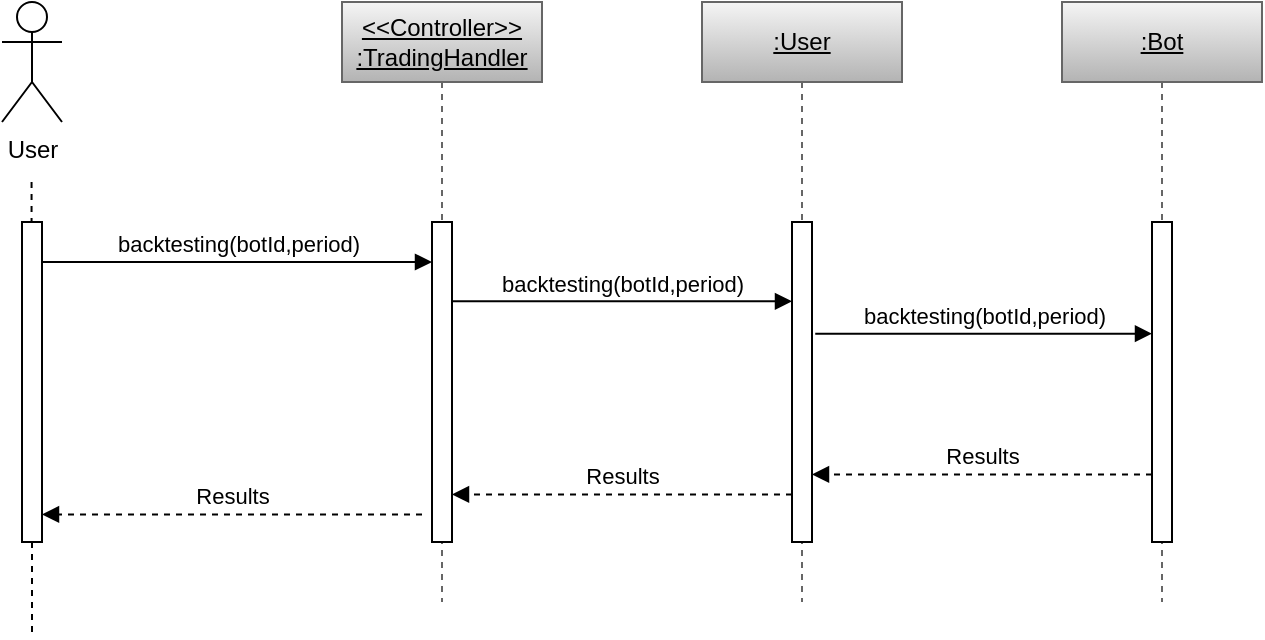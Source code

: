 <mxfile version="24.3.1" type="device">
  <diagram name="Page-1" id="I5t96b4TiOXWaufRZdwu">
    <mxGraphModel dx="618" dy="-137" grid="1" gridSize="10" guides="1" tooltips="1" connect="1" arrows="1" fold="1" page="1" pageScale="1" pageWidth="850" pageHeight="1100" math="0" shadow="0">
      <root>
        <mxCell id="0" />
        <mxCell id="1" parent="0" />
        <mxCell id="-sC2-57UeRpcU_nVontq-188" value="User" style="shape=umlActor;verticalLabelPosition=bottom;verticalAlign=top;html=1;outlineConnect=0;" vertex="1" parent="1">
          <mxGeometry x="1460" y="2160" width="30" height="60" as="geometry" />
        </mxCell>
        <mxCell id="-sC2-57UeRpcU_nVontq-189" value="&lt;div&gt;&lt;u&gt;&amp;lt;&amp;lt;Controller&amp;gt;&amp;gt;&lt;/u&gt;&lt;/div&gt;&lt;div&gt;&lt;u&gt;:TradingHandler&lt;/u&gt;&lt;br&gt;&lt;/div&gt;" style="shape=umlLifeline;perimeter=lifelinePerimeter;whiteSpace=wrap;html=1;container=1;dropTarget=0;collapsible=0;recursiveResize=0;outlineConnect=0;portConstraint=eastwest;newEdgeStyle={&quot;curved&quot;:0,&quot;rounded&quot;:0};fillColor=#f5f5f5;gradientColor=#b3b3b3;strokeColor=#666666;" vertex="1" parent="1">
          <mxGeometry x="1630" y="2160" width="100" height="300" as="geometry" />
        </mxCell>
        <mxCell id="-sC2-57UeRpcU_nVontq-190" value="" style="html=1;points=[[0,0,0,0,5],[0,1,0,0,-5],[1,0,0,0,5],[1,1,0,0,-5]];perimeter=orthogonalPerimeter;outlineConnect=0;targetShapes=umlLifeline;portConstraint=eastwest;newEdgeStyle={&quot;curved&quot;:0,&quot;rounded&quot;:0};" vertex="1" parent="-sC2-57UeRpcU_nVontq-189">
          <mxGeometry x="45" y="110" width="10" height="160" as="geometry" />
        </mxCell>
        <mxCell id="-sC2-57UeRpcU_nVontq-191" value="" style="endArrow=none;dashed=1;endFill=0;endSize=12;html=1;rounded=0;" edge="1" parent="1" source="-sC2-57UeRpcU_nVontq-193">
          <mxGeometry width="160" relative="1" as="geometry">
            <mxPoint x="1474.78" y="2250" as="sourcePoint" />
            <mxPoint x="1475" y="2476.222" as="targetPoint" />
          </mxGeometry>
        </mxCell>
        <mxCell id="-sC2-57UeRpcU_nVontq-192" value="" style="endArrow=none;dashed=1;endFill=0;endSize=12;html=1;rounded=0;" edge="1" parent="1" target="-sC2-57UeRpcU_nVontq-193">
          <mxGeometry width="160" relative="1" as="geometry">
            <mxPoint x="1474.78" y="2250" as="sourcePoint" />
            <mxPoint x="1475" y="2476.222" as="targetPoint" />
          </mxGeometry>
        </mxCell>
        <mxCell id="-sC2-57UeRpcU_nVontq-193" value="" style="html=1;points=[[0,0,0,0,5],[0,1,0,0,-5],[1,0,0,0,5],[1,1,0,0,-5]];perimeter=orthogonalPerimeter;outlineConnect=0;targetShapes=umlLifeline;portConstraint=eastwest;newEdgeStyle={&quot;curved&quot;:0,&quot;rounded&quot;:0};" vertex="1" parent="1">
          <mxGeometry x="1470" y="2270" width="10" height="160" as="geometry" />
        </mxCell>
        <mxCell id="-sC2-57UeRpcU_nVontq-194" value="&lt;u&gt;:User&lt;/u&gt;" style="shape=umlLifeline;perimeter=lifelinePerimeter;whiteSpace=wrap;html=1;container=1;dropTarget=0;collapsible=0;recursiveResize=0;outlineConnect=0;portConstraint=eastwest;newEdgeStyle={&quot;curved&quot;:0,&quot;rounded&quot;:0};fillColor=#f5f5f5;gradientColor=#b3b3b3;strokeColor=#666666;" vertex="1" parent="1">
          <mxGeometry x="1810" y="2160" width="100" height="300" as="geometry" />
        </mxCell>
        <mxCell id="-sC2-57UeRpcU_nVontq-195" value="" style="html=1;points=[[0,0,0,0,5],[0,1,0,0,-5],[1,0,0,0,5],[1,1,0,0,-5]];perimeter=orthogonalPerimeter;outlineConnect=0;targetShapes=umlLifeline;portConstraint=eastwest;newEdgeStyle={&quot;curved&quot;:0,&quot;rounded&quot;:0};" vertex="1" parent="-sC2-57UeRpcU_nVontq-194">
          <mxGeometry x="45" y="110" width="10" height="160" as="geometry" />
        </mxCell>
        <mxCell id="-sC2-57UeRpcU_nVontq-196" value="&lt;u&gt;:Bot&lt;br&gt;&lt;/u&gt;" style="shape=umlLifeline;perimeter=lifelinePerimeter;whiteSpace=wrap;html=1;container=1;dropTarget=0;collapsible=0;recursiveResize=0;outlineConnect=0;portConstraint=eastwest;newEdgeStyle={&quot;curved&quot;:0,&quot;rounded&quot;:0};fillColor=#f5f5f5;gradientColor=#b3b3b3;strokeColor=#666666;" vertex="1" parent="1">
          <mxGeometry x="1990" y="2160" width="100" height="300" as="geometry" />
        </mxCell>
        <mxCell id="-sC2-57UeRpcU_nVontq-197" value="" style="html=1;points=[[0,0,0,0,5],[0,1,0,0,-5],[1,0,0,0,5],[1,1,0,0,-5]];perimeter=orthogonalPerimeter;outlineConnect=0;targetShapes=umlLifeline;portConstraint=eastwest;newEdgeStyle={&quot;curved&quot;:0,&quot;rounded&quot;:0};" vertex="1" parent="-sC2-57UeRpcU_nVontq-196">
          <mxGeometry x="45" y="110" width="10" height="160" as="geometry" />
        </mxCell>
        <mxCell id="-sC2-57UeRpcU_nVontq-198" value="backtesting(botId,period)" style="html=1;verticalAlign=bottom;endArrow=block;curved=0;rounded=0;" edge="1" parent="1" target="-sC2-57UeRpcU_nVontq-190">
          <mxGeometry width="80" relative="1" as="geometry">
            <mxPoint x="1480" y="2290" as="sourcePoint" />
            <mxPoint x="1560" y="2290" as="targetPoint" />
          </mxGeometry>
        </mxCell>
        <mxCell id="-sC2-57UeRpcU_nVontq-199" value="backtesting(botId,period)" style="html=1;verticalAlign=bottom;endArrow=block;curved=0;rounded=0;" edge="1" parent="1" target="-sC2-57UeRpcU_nVontq-195">
          <mxGeometry width="80" relative="1" as="geometry">
            <mxPoint x="1685" y="2309.67" as="sourcePoint" />
            <mxPoint x="1970" y="2309.67" as="targetPoint" />
          </mxGeometry>
        </mxCell>
        <mxCell id="-sC2-57UeRpcU_nVontq-200" value="backtesting(botId,period)" style="html=1;verticalAlign=bottom;endArrow=block;curved=0;rounded=0;exitX=1.162;exitY=0.349;exitDx=0;exitDy=0;exitPerimeter=0;" edge="1" parent="1" source="-sC2-57UeRpcU_nVontq-195" target="-sC2-57UeRpcU_nVontq-197">
          <mxGeometry width="80" relative="1" as="geometry">
            <mxPoint x="2100" y="2326.05" as="sourcePoint" />
            <mxPoint x="2349.26" y="2326.05" as="targetPoint" />
          </mxGeometry>
        </mxCell>
        <mxCell id="-sC2-57UeRpcU_nVontq-201" value="Results" style="html=1;verticalAlign=bottom;endArrow=block;curved=0;rounded=0;dashed=1;" edge="1" parent="1">
          <mxGeometry width="80" relative="1" as="geometry">
            <mxPoint x="2035.0" y="2396.22" as="sourcePoint" />
            <mxPoint x="1865.0" y="2396.22" as="targetPoint" />
          </mxGeometry>
        </mxCell>
        <mxCell id="-sC2-57UeRpcU_nVontq-202" value="Results" style="html=1;verticalAlign=bottom;endArrow=block;curved=0;rounded=0;dashed=1;" edge="1" parent="1">
          <mxGeometry width="80" relative="1" as="geometry">
            <mxPoint x="1855.0" y="2406.22" as="sourcePoint" />
            <mxPoint x="1685" y="2406.22" as="targetPoint" />
          </mxGeometry>
        </mxCell>
        <mxCell id="-sC2-57UeRpcU_nVontq-203" value="Results" style="html=1;verticalAlign=bottom;endArrow=block;curved=0;rounded=0;dashed=1;" edge="1" parent="1">
          <mxGeometry width="80" relative="1" as="geometry">
            <mxPoint x="1670" y="2416.22" as="sourcePoint" />
            <mxPoint x="1480" y="2416.22" as="targetPoint" />
          </mxGeometry>
        </mxCell>
      </root>
    </mxGraphModel>
  </diagram>
</mxfile>
